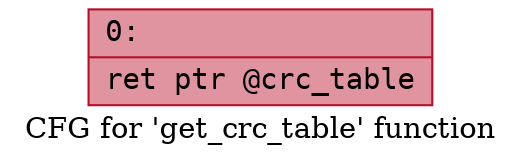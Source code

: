 digraph "CFG for 'get_crc_table' function" {
	label="CFG for 'get_crc_table' function";

	Node0x60000227de50 [shape=record,color="#b70d28ff", style=filled, fillcolor="#b70d2870" fontname="Courier",label="{0:\l|  ret ptr @crc_table\l}"];
}
